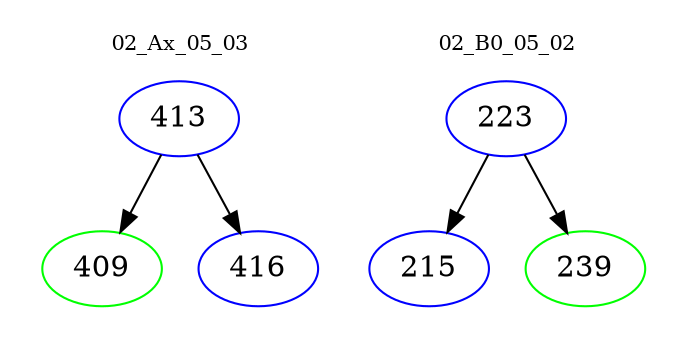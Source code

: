 digraph{
subgraph cluster_0 {
color = white
label = "02_Ax_05_03";
fontsize=10;
T0_413 [label="413", color="blue"]
T0_413 -> T0_409 [color="black"]
T0_409 [label="409", color="green"]
T0_413 -> T0_416 [color="black"]
T0_416 [label="416", color="blue"]
}
subgraph cluster_1 {
color = white
label = "02_B0_05_02";
fontsize=10;
T1_223 [label="223", color="blue"]
T1_223 -> T1_215 [color="black"]
T1_215 [label="215", color="blue"]
T1_223 -> T1_239 [color="black"]
T1_239 [label="239", color="green"]
}
}
